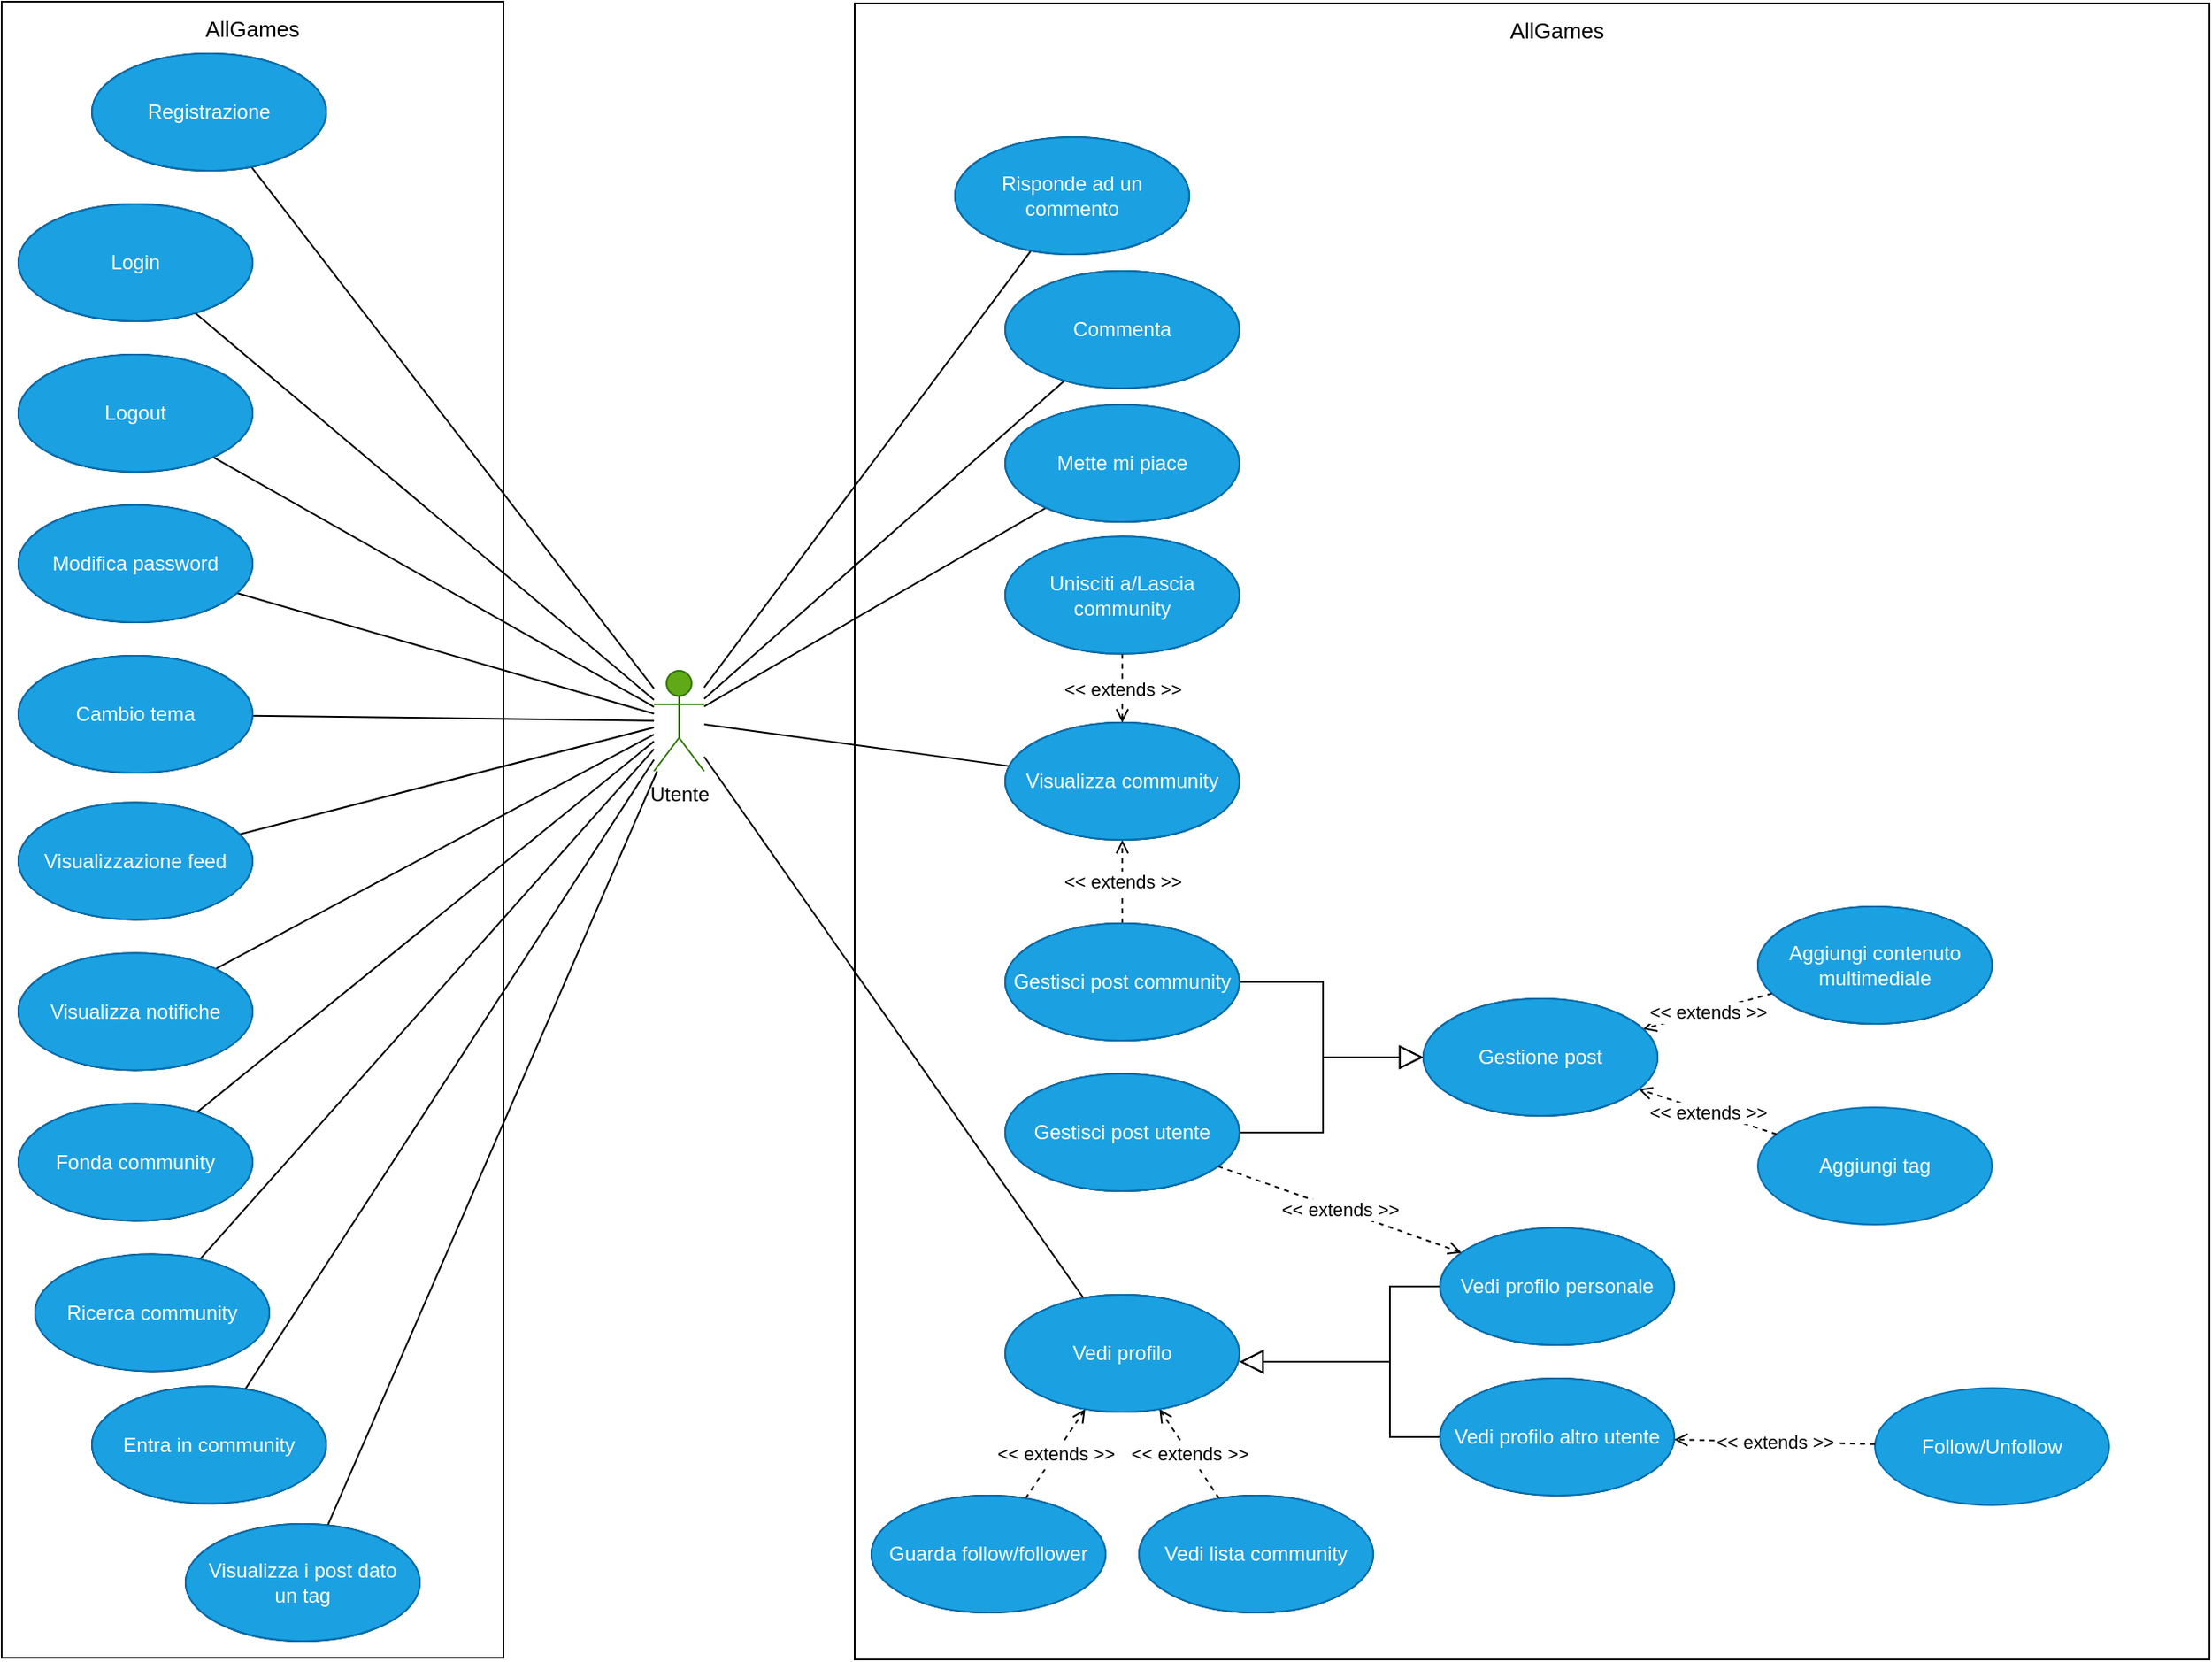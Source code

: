 <mxfile version="20.7.4" type="device"><diagram id="5eZaA4iUOmHmYyym6w9z" name="Pagina-1"><mxGraphModel dx="1022" dy="824" grid="1" gridSize="10" guides="1" tooltips="1" connect="1" arrows="1" fold="1" page="1" pageScale="1" pageWidth="827" pageHeight="1169" math="0" shadow="0"><root><mxCell id="0"/><mxCell id="1" parent="0"/><mxCell id="7ydHQPtH6uBH67tRCcFB-1" value="" style="rounded=0;whiteSpace=wrap;html=1;labelBackgroundColor=default;fontFamily=Helvetica;fontSize=11;fontColor=default;fillColor=none;gradientColor=none;movable=1;resizable=1;rotatable=1;deletable=1;editable=1;connectable=1;" parent="1" vertex="1"><mxGeometry x="290" y="70" width="300" height="990" as="geometry"/></mxCell><mxCell id="7ydHQPtH6uBH67tRCcFB-3" value="" style="rounded=0;whiteSpace=wrap;html=1;labelBackgroundColor=default;fontFamily=Helvetica;fontSize=11;fontColor=default;fillColor=none;gradientColor=none;movable=0;resizable=0;rotatable=0;deletable=0;editable=0;connectable=0;" parent="1" vertex="1"><mxGeometry x="800" y="71" width="810" height="990" as="geometry"/></mxCell><mxCell id="2g1a_ajVaYPxJgt9Xx5d-118" style="edgeStyle=none;rounded=0;orthogonalLoop=1;jettySize=auto;html=1;fontFamily=Helvetica;fontSize=11;fontColor=default;endArrow=none;endFill=0;" parent="1" source="2g1a_ajVaYPxJgt9Xx5d-1" target="2g1a_ajVaYPxJgt9Xx5d-4" edge="1"><mxGeometry relative="1" as="geometry"/></mxCell><mxCell id="2g1a_ajVaYPxJgt9Xx5d-119" style="edgeStyle=none;shape=connector;rounded=0;orthogonalLoop=1;jettySize=auto;html=1;labelBackgroundColor=default;strokeColor=default;fontFamily=Helvetica;fontSize=11;fontColor=default;endArrow=none;endFill=0;" parent="1" source="2g1a_ajVaYPxJgt9Xx5d-1" target="2g1a_ajVaYPxJgt9Xx5d-5" edge="1"><mxGeometry relative="1" as="geometry"/></mxCell><mxCell id="2g1a_ajVaYPxJgt9Xx5d-120" style="edgeStyle=none;shape=connector;rounded=0;orthogonalLoop=1;jettySize=auto;html=1;labelBackgroundColor=default;strokeColor=default;fontFamily=Helvetica;fontSize=11;fontColor=default;endArrow=none;endFill=0;" parent="1" source="2g1a_ajVaYPxJgt9Xx5d-1" target="2g1a_ajVaYPxJgt9Xx5d-88" edge="1"><mxGeometry relative="1" as="geometry"/></mxCell><mxCell id="2g1a_ajVaYPxJgt9Xx5d-121" style="edgeStyle=none;shape=connector;rounded=0;orthogonalLoop=1;jettySize=auto;html=1;labelBackgroundColor=default;strokeColor=default;fontFamily=Helvetica;fontSize=11;fontColor=default;endArrow=none;endFill=0;" parent="1" source="2g1a_ajVaYPxJgt9Xx5d-1" target="2g1a_ajVaYPxJgt9Xx5d-86" edge="1"><mxGeometry relative="1" as="geometry"/></mxCell><mxCell id="2g1a_ajVaYPxJgt9Xx5d-122" style="edgeStyle=none;shape=connector;rounded=0;orthogonalLoop=1;jettySize=auto;html=1;labelBackgroundColor=default;strokeColor=default;fontFamily=Helvetica;fontSize=11;fontColor=default;endArrow=none;endFill=0;" parent="1" source="2g1a_ajVaYPxJgt9Xx5d-1" target="2g1a_ajVaYPxJgt9Xx5d-87" edge="1"><mxGeometry relative="1" as="geometry"/></mxCell><mxCell id="2g1a_ajVaYPxJgt9Xx5d-123" style="edgeStyle=none;shape=connector;rounded=0;orthogonalLoop=1;jettySize=auto;html=1;labelBackgroundColor=default;strokeColor=default;fontFamily=Helvetica;fontSize=11;fontColor=default;endArrow=none;endFill=0;" parent="1" source="2g1a_ajVaYPxJgt9Xx5d-1" target="2g1a_ajVaYPxJgt9Xx5d-6" edge="1"><mxGeometry relative="1" as="geometry"/></mxCell><mxCell id="2g1a_ajVaYPxJgt9Xx5d-124" style="edgeStyle=none;shape=connector;rounded=0;orthogonalLoop=1;jettySize=auto;html=1;labelBackgroundColor=default;strokeColor=default;fontFamily=Helvetica;fontSize=11;fontColor=default;endArrow=none;endFill=0;" parent="1" source="2g1a_ajVaYPxJgt9Xx5d-1" target="2g1a_ajVaYPxJgt9Xx5d-7" edge="1"><mxGeometry relative="1" as="geometry"/></mxCell><mxCell id="2g1a_ajVaYPxJgt9Xx5d-125" style="edgeStyle=none;shape=connector;rounded=0;orthogonalLoop=1;jettySize=auto;html=1;labelBackgroundColor=default;strokeColor=default;fontFamily=Helvetica;fontSize=11;fontColor=default;endArrow=none;endFill=0;" parent="1" source="2g1a_ajVaYPxJgt9Xx5d-1" target="2g1a_ajVaYPxJgt9Xx5d-8" edge="1"><mxGeometry relative="1" as="geometry"/></mxCell><mxCell id="2g1a_ajVaYPxJgt9Xx5d-126" style="edgeStyle=none;shape=connector;rounded=0;orthogonalLoop=1;jettySize=auto;html=1;labelBackgroundColor=default;strokeColor=default;fontFamily=Helvetica;fontSize=11;fontColor=default;endArrow=none;endFill=0;" parent="1" source="2g1a_ajVaYPxJgt9Xx5d-1" target="2g1a_ajVaYPxJgt9Xx5d-9" edge="1"><mxGeometry relative="1" as="geometry"/></mxCell><mxCell id="2g1a_ajVaYPxJgt9Xx5d-127" style="edgeStyle=none;shape=connector;rounded=0;orthogonalLoop=1;jettySize=auto;html=1;labelBackgroundColor=default;strokeColor=default;fontFamily=Helvetica;fontSize=11;fontColor=default;endArrow=none;endFill=0;" parent="1" source="2g1a_ajVaYPxJgt9Xx5d-1" target="2g1a_ajVaYPxJgt9Xx5d-90" edge="1"><mxGeometry relative="1" as="geometry"/></mxCell><mxCell id="2g1a_ajVaYPxJgt9Xx5d-128" style="edgeStyle=none;shape=connector;rounded=0;orthogonalLoop=1;jettySize=auto;html=1;labelBackgroundColor=default;strokeColor=default;fontFamily=Helvetica;fontSize=11;fontColor=default;endArrow=none;endFill=0;" parent="1" source="2g1a_ajVaYPxJgt9Xx5d-1" target="2g1a_ajVaYPxJgt9Xx5d-89" edge="1"><mxGeometry relative="1" as="geometry"/></mxCell><mxCell id="2g1a_ajVaYPxJgt9Xx5d-133" style="edgeStyle=none;shape=connector;rounded=0;orthogonalLoop=1;jettySize=auto;html=1;labelBackgroundColor=default;strokeColor=default;fontFamily=Helvetica;fontSize=11;fontColor=default;endArrow=none;endFill=0;" parent="1" source="2g1a_ajVaYPxJgt9Xx5d-1" target="2g1a_ajVaYPxJgt9Xx5d-101" edge="1"><mxGeometry relative="1" as="geometry"/></mxCell><mxCell id="7ydHQPtH6uBH67tRCcFB-5" style="shape=connector;rounded=0;orthogonalLoop=1;jettySize=auto;html=1;labelBackgroundColor=default;strokeColor=default;fontFamily=Helvetica;fontSize=13;fontColor=default;endArrow=none;endFill=0;endSize=12;" parent="1" source="2g1a_ajVaYPxJgt9Xx5d-1" target="2g1a_ajVaYPxJgt9Xx5d-107" edge="1"><mxGeometry relative="1" as="geometry"/></mxCell><mxCell id="7ydHQPtH6uBH67tRCcFB-6" style="edgeStyle=none;shape=connector;rounded=0;orthogonalLoop=1;jettySize=auto;html=1;labelBackgroundColor=default;strokeColor=default;fontFamily=Helvetica;fontSize=13;fontColor=default;endArrow=none;endFill=0;endSize=12;" parent="1" source="2g1a_ajVaYPxJgt9Xx5d-1" target="2g1a_ajVaYPxJgt9Xx5d-95" edge="1"><mxGeometry relative="1" as="geometry"/></mxCell><mxCell id="7ydHQPtH6uBH67tRCcFB-7" style="edgeStyle=none;shape=connector;rounded=0;orthogonalLoop=1;jettySize=auto;html=1;labelBackgroundColor=default;strokeColor=default;fontFamily=Helvetica;fontSize=13;fontColor=default;endArrow=none;endFill=0;endSize=12;" parent="1" source="2g1a_ajVaYPxJgt9Xx5d-1" target="2g1a_ajVaYPxJgt9Xx5d-96" edge="1"><mxGeometry relative="1" as="geometry"/></mxCell><mxCell id="2g1a_ajVaYPxJgt9Xx5d-1" value="Utente" style="shape=umlActor;verticalLabelPosition=bottom;verticalAlign=top;html=1;fillColor=#60a917;fontColor=#000000;strokeColor=#2D7600;" parent="1" vertex="1"><mxGeometry x="680" y="470" width="30" height="60" as="geometry"/></mxCell><mxCell id="2g1a_ajVaYPxJgt9Xx5d-4" value="Registrazione" style="ellipse;whiteSpace=wrap;html=1;" parent="1" vertex="1"><mxGeometry x="344" y="101" width="140" height="70" as="geometry"/></mxCell><mxCell id="2g1a_ajVaYPxJgt9Xx5d-5" value="Login" style="ellipse;whiteSpace=wrap;html=1;" parent="1" vertex="1"><mxGeometry x="300" y="191" width="140" height="70" as="geometry"/></mxCell><mxCell id="2g1a_ajVaYPxJgt9Xx5d-6" value="Visualizzazione feed" style="ellipse;whiteSpace=wrap;html=1;" parent="1" vertex="1"><mxGeometry x="300" y="548.74" width="140" height="70" as="geometry"/></mxCell><mxCell id="2g1a_ajVaYPxJgt9Xx5d-7" value="Visualizza notifiche" style="ellipse;whiteSpace=wrap;html=1;" parent="1" vertex="1"><mxGeometry x="300" y="638.74" width="140" height="70" as="geometry"/></mxCell><mxCell id="2g1a_ajVaYPxJgt9Xx5d-8" value="Fonda community" style="ellipse;whiteSpace=wrap;html=1;" parent="1" vertex="1"><mxGeometry x="300" y="728.74" width="140" height="70" as="geometry"/></mxCell><mxCell id="2g1a_ajVaYPxJgt9Xx5d-9" value="Ricerca community" style="ellipse;whiteSpace=wrap;html=1;" parent="1" vertex="1"><mxGeometry x="310" y="818.74" width="140" height="70" as="geometry"/></mxCell><mxCell id="2g1a_ajVaYPxJgt9Xx5d-86" value="Modifica password" style="ellipse;whiteSpace=wrap;html=1;" parent="1" vertex="1"><mxGeometry x="300" y="371" width="140" height="70" as="geometry"/></mxCell><mxCell id="2g1a_ajVaYPxJgt9Xx5d-87" value="Cambio tema" style="ellipse;whiteSpace=wrap;html=1;" parent="1" vertex="1"><mxGeometry x="300" y="461" width="140" height="70" as="geometry"/></mxCell><mxCell id="2g1a_ajVaYPxJgt9Xx5d-88" value="Logout" style="ellipse;whiteSpace=wrap;html=1;" parent="1" vertex="1"><mxGeometry x="300" y="281" width="140" height="70" as="geometry"/></mxCell><mxCell id="2g1a_ajVaYPxJgt9Xx5d-89" value="Visualizza i post dato&lt;br&gt;un tag" style="ellipse;whiteSpace=wrap;html=1;" parent="1" vertex="1"><mxGeometry x="400" y="980" width="140" height="70" as="geometry"/></mxCell><mxCell id="2g1a_ajVaYPxJgt9Xx5d-90" value="Entra in community" style="ellipse;whiteSpace=wrap;html=1;" parent="1" vertex="1"><mxGeometry x="344" y="897.74" width="140" height="70" as="geometry"/></mxCell><mxCell id="2g1a_ajVaYPxJgt9Xx5d-91" value="Unisciti a/Lascia community" style="ellipse;whiteSpace=wrap;html=1;" parent="1" vertex="1"><mxGeometry x="890" y="389.81" width="140" height="70" as="geometry"/></mxCell><mxCell id="2g1a_ajVaYPxJgt9Xx5d-132" style="edgeStyle=none;shape=connector;rounded=0;orthogonalLoop=1;jettySize=auto;html=1;labelBackgroundColor=default;strokeColor=default;fontFamily=Helvetica;fontSize=11;fontColor=default;endArrow=none;endFill=0;" parent="1" source="2g1a_ajVaYPxJgt9Xx5d-92" target="2g1a_ajVaYPxJgt9Xx5d-1" edge="1"><mxGeometry relative="1" as="geometry"/></mxCell><mxCell id="2g1a_ajVaYPxJgt9Xx5d-92" value="Visualizza community" style="ellipse;whiteSpace=wrap;html=1;" parent="1" vertex="1"><mxGeometry x="890" y="501.0" width="140" height="70" as="geometry"/></mxCell><mxCell id="2g1a_ajVaYPxJgt9Xx5d-93" value="Gestisci post community" style="ellipse;whiteSpace=wrap;html=1;" parent="1" vertex="1"><mxGeometry x="890" y="621" width="140" height="70" as="geometry"/></mxCell><mxCell id="2g1a_ajVaYPxJgt9Xx5d-95" value="Commenta" style="ellipse;whiteSpace=wrap;html=1;" parent="1" vertex="1"><mxGeometry x="890" y="231" width="140" height="70" as="geometry"/></mxCell><mxCell id="2g1a_ajVaYPxJgt9Xx5d-96" value="Mette mi piace" style="ellipse;whiteSpace=wrap;html=1;" parent="1" vertex="1"><mxGeometry x="890" y="311" width="140" height="70" as="geometry"/></mxCell><mxCell id="2g1a_ajVaYPxJgt9Xx5d-151" style="edgeStyle=orthogonalEdgeStyle;shape=connector;rounded=0;orthogonalLoop=1;jettySize=auto;html=1;labelBackgroundColor=default;strokeColor=default;fontFamily=Helvetica;fontSize=11;fontColor=default;endArrow=block;endFill=0;elbow=vertical;endSize=12;exitX=0;exitY=0.5;exitDx=0;exitDy=0;" parent="1" source="2g1a_ajVaYPxJgt9Xx5d-98" edge="1"><mxGeometry relative="1" as="geometry"><mxPoint x="1030" y="883.03" as="targetPoint"/><Array as="points"><mxPoint x="1120" y="838.03"/><mxPoint x="1120" y="883.03"/></Array></mxGeometry></mxCell><mxCell id="2g1a_ajVaYPxJgt9Xx5d-98" value="Vedi profilo personale" style="ellipse;whiteSpace=wrap;html=1;" parent="1" vertex="1"><mxGeometry x="1150" y="803.03" width="140" height="70" as="geometry"/></mxCell><mxCell id="2g1a_ajVaYPxJgt9Xx5d-99" value="Gestisci post utente" style="ellipse;whiteSpace=wrap;html=1;" parent="1" vertex="1"><mxGeometry x="890" y="711" width="140" height="70" as="geometry"/></mxCell><mxCell id="2g1a_ajVaYPxJgt9Xx5d-100" value="Vedi profilo altro utente" style="ellipse;whiteSpace=wrap;html=1;" parent="1" vertex="1"><mxGeometry x="1150" y="893.03" width="140" height="70" as="geometry"/></mxCell><mxCell id="2g1a_ajVaYPxJgt9Xx5d-101" value="Vedi profilo" style="ellipse;whiteSpace=wrap;html=1;" parent="1" vertex="1"><mxGeometry x="890" y="843.03" width="140" height="70" as="geometry"/></mxCell><mxCell id="2g1a_ajVaYPxJgt9Xx5d-102" value="Guarda follow/follower" style="ellipse;whiteSpace=wrap;html=1;" parent="1" vertex="1"><mxGeometry x="810" y="963.03" width="140" height="70" as="geometry"/></mxCell><mxCell id="2g1a_ajVaYPxJgt9Xx5d-103" value="Vedi lista community" style="ellipse;whiteSpace=wrap;html=1;" parent="1" vertex="1"><mxGeometry x="970" y="963.03" width="140" height="70" as="geometry"/></mxCell><mxCell id="2g1a_ajVaYPxJgt9Xx5d-104" value="Aggiungi contenuto multimediale" style="ellipse;whiteSpace=wrap;html=1;" parent="1" vertex="1"><mxGeometry x="1340" y="611" width="140" height="70" as="geometry"/></mxCell><mxCell id="2g1a_ajVaYPxJgt9Xx5d-105" value="Aggiungi tag" style="ellipse;whiteSpace=wrap;html=1;fillColor=#1ba1e2;strokeColor=#006EAF;fontColor=#ffffff;" parent="1" vertex="1"><mxGeometry x="1340" y="731" width="140" height="70" as="geometry"/></mxCell><mxCell id="2g1a_ajVaYPxJgt9Xx5d-106" value="Follow/Unfollow" style="ellipse;whiteSpace=wrap;html=1;fillColor=#1ba1e2;strokeColor=#006EAF;fontColor=#ffffff;" parent="1" vertex="1"><mxGeometry x="1410" y="898.74" width="140" height="70" as="geometry"/></mxCell><mxCell id="2g1a_ajVaYPxJgt9Xx5d-107" value="Risponde ad un commento" style="ellipse;whiteSpace=wrap;html=1;" parent="1" vertex="1"><mxGeometry x="860" y="151" width="140" height="70" as="geometry"/></mxCell><mxCell id="2g1a_ajVaYPxJgt9Xx5d-134" style="edgeStyle=none;rounded=0;orthogonalLoop=1;jettySize=auto;html=1;dashed=1;fontFamily=Helvetica;fontSize=11;fontColor=default;endArrow=open;endFill=0;" parent="1" source="2g1a_ajVaYPxJgt9Xx5d-102" target="2g1a_ajVaYPxJgt9Xx5d-101" edge="1"><mxGeometry relative="1" as="geometry"><mxPoint x="1200" y="613.03" as="sourcePoint"/><mxPoint x="1200" y="283.03" as="targetPoint"/></mxGeometry></mxCell><mxCell id="2g1a_ajVaYPxJgt9Xx5d-136" value="&amp;lt;&amp;lt; extends &amp;gt;&amp;gt;" style="edgeLabel;html=1;align=center;verticalAlign=middle;resizable=0;points=[];fontSize=11;fontFamily=Helvetica;fontColor=default;" parent="2g1a_ajVaYPxJgt9Xx5d-134" vertex="1" connectable="0"><mxGeometry relative="1" as="geometry"><mxPoint as="offset"/></mxGeometry></mxCell><mxCell id="2g1a_ajVaYPxJgt9Xx5d-137" style="edgeStyle=none;rounded=0;orthogonalLoop=1;jettySize=auto;html=1;dashed=1;fontFamily=Helvetica;fontSize=11;fontColor=default;endArrow=open;endFill=0;" parent="1" source="2g1a_ajVaYPxJgt9Xx5d-103" target="2g1a_ajVaYPxJgt9Xx5d-101" edge="1"><mxGeometry relative="1" as="geometry"><mxPoint x="970" y="813.03" as="sourcePoint"/><mxPoint x="970" y="853.03" as="targetPoint"/></mxGeometry></mxCell><mxCell id="2g1a_ajVaYPxJgt9Xx5d-138" value="&amp;lt;&amp;lt; extends &amp;gt;&amp;gt;" style="edgeLabel;html=1;align=center;verticalAlign=middle;resizable=0;points=[];fontSize=11;fontFamily=Helvetica;fontColor=default;" parent="2g1a_ajVaYPxJgt9Xx5d-137" vertex="1" connectable="0"><mxGeometry relative="1" as="geometry"><mxPoint as="offset"/></mxGeometry></mxCell><mxCell id="2g1a_ajVaYPxJgt9Xx5d-140" style="edgeStyle=none;rounded=0;orthogonalLoop=1;jettySize=auto;html=1;dashed=1;fontFamily=Helvetica;fontSize=11;fontColor=default;endArrow=open;endFill=0;" parent="1" source="2g1a_ajVaYPxJgt9Xx5d-99" target="2g1a_ajVaYPxJgt9Xx5d-98" edge="1"><mxGeometry relative="1" as="geometry"><mxPoint x="929.63" y="811" as="sourcePoint"/><mxPoint x="929.63" y="851" as="targetPoint"/></mxGeometry></mxCell><mxCell id="2g1a_ajVaYPxJgt9Xx5d-141" value="&amp;lt;&amp;lt; extends &amp;gt;&amp;gt;" style="edgeLabel;html=1;align=center;verticalAlign=middle;resizable=0;points=[];fontSize=11;fontFamily=Helvetica;fontColor=default;" parent="2g1a_ajVaYPxJgt9Xx5d-140" vertex="1" connectable="0"><mxGeometry relative="1" as="geometry"><mxPoint as="offset"/></mxGeometry></mxCell><mxCell id="2g1a_ajVaYPxJgt9Xx5d-144" style="edgeStyle=none;rounded=0;orthogonalLoop=1;jettySize=auto;html=1;dashed=1;fontFamily=Helvetica;fontSize=11;fontColor=default;endArrow=open;endFill=0;" parent="1" source="2g1a_ajVaYPxJgt9Xx5d-106" target="2g1a_ajVaYPxJgt9Xx5d-100" edge="1"><mxGeometry relative="1" as="geometry"><mxPoint x="940" y="831" as="sourcePoint"/><mxPoint x="940" y="871" as="targetPoint"/></mxGeometry></mxCell><mxCell id="2g1a_ajVaYPxJgt9Xx5d-145" value="&amp;lt;&amp;lt; extends &amp;gt;&amp;gt;" style="edgeLabel;html=1;align=center;verticalAlign=middle;resizable=0;points=[];fontSize=11;fontFamily=Helvetica;fontColor=default;" parent="2g1a_ajVaYPxJgt9Xx5d-144" vertex="1" connectable="0"><mxGeometry relative="1" as="geometry"><mxPoint as="offset"/></mxGeometry></mxCell><mxCell id="2g1a_ajVaYPxJgt9Xx5d-147" style="edgeStyle=none;rounded=0;orthogonalLoop=1;jettySize=auto;html=1;dashed=1;fontFamily=Helvetica;fontSize=11;fontColor=default;endArrow=open;endFill=0;" parent="1" source="2g1a_ajVaYPxJgt9Xx5d-93" target="2g1a_ajVaYPxJgt9Xx5d-92" edge="1"><mxGeometry relative="1" as="geometry"><mxPoint x="1100" y="641" as="sourcePoint"/><mxPoint x="1080" y="621" as="targetPoint"/></mxGeometry></mxCell><mxCell id="2g1a_ajVaYPxJgt9Xx5d-148" value="&amp;lt;&amp;lt; extends &amp;gt;&amp;gt;" style="edgeLabel;html=1;align=center;verticalAlign=middle;resizable=0;points=[];fontSize=11;fontFamily=Helvetica;fontColor=default;" parent="2g1a_ajVaYPxJgt9Xx5d-147" vertex="1" connectable="0"><mxGeometry relative="1" as="geometry"><mxPoint as="offset"/></mxGeometry></mxCell><mxCell id="2g1a_ajVaYPxJgt9Xx5d-149" style="edgeStyle=none;rounded=0;orthogonalLoop=1;jettySize=auto;html=1;dashed=1;fontFamily=Helvetica;fontSize=11;fontColor=default;endArrow=open;endFill=0;" parent="1" source="2g1a_ajVaYPxJgt9Xx5d-91" target="2g1a_ajVaYPxJgt9Xx5d-92" edge="1"><mxGeometry relative="1" as="geometry"><mxPoint x="896.502" y="634.945" as="sourcePoint"/><mxPoint x="933.479" y="604.669" as="targetPoint"/></mxGeometry></mxCell><mxCell id="2g1a_ajVaYPxJgt9Xx5d-150" value="&amp;lt;&amp;lt; extends &amp;gt;&amp;gt;" style="edgeLabel;html=1;align=center;verticalAlign=middle;resizable=0;points=[];fontSize=11;fontFamily=Helvetica;fontColor=default;" parent="2g1a_ajVaYPxJgt9Xx5d-149" vertex="1" connectable="0"><mxGeometry relative="1" as="geometry"><mxPoint as="offset"/></mxGeometry></mxCell><mxCell id="2g1a_ajVaYPxJgt9Xx5d-152" style="edgeStyle=orthogonalEdgeStyle;shape=connector;rounded=0;orthogonalLoop=1;jettySize=auto;html=1;labelBackgroundColor=default;strokeColor=default;fontFamily=Helvetica;fontSize=11;fontColor=default;endArrow=block;endFill=0;elbow=vertical;endSize=12;exitX=0;exitY=0.5;exitDx=0;exitDy=0;" parent="1" source="2g1a_ajVaYPxJgt9Xx5d-100" edge="1"><mxGeometry relative="1" as="geometry"><mxPoint x="1132.918" y="888.03" as="sourcePoint"/><mxPoint x="1030" y="883.03" as="targetPoint"/><Array as="points"><mxPoint x="1120" y="883.03"/></Array></mxGeometry></mxCell><mxCell id="2g1a_ajVaYPxJgt9Xx5d-153" style="edgeStyle=orthogonalEdgeStyle;shape=connector;rounded=0;orthogonalLoop=1;jettySize=auto;html=1;labelBackgroundColor=default;strokeColor=default;fontFamily=Helvetica;fontSize=11;fontColor=default;endArrow=block;endFill=0;elbow=vertical;endSize=12;exitX=1;exitY=0.5;exitDx=0;exitDy=0;entryX=0;entryY=0.5;entryDx=0;entryDy=0;" parent="1" source="2g1a_ajVaYPxJgt9Xx5d-99" target="2g1a_ajVaYPxJgt9Xx5d-94" edge="1"><mxGeometry relative="1" as="geometry"><mxPoint x="900.0" y="876" as="sourcePoint"/><mxPoint x="780" y="921" as="targetPoint"/></mxGeometry></mxCell><mxCell id="2g1a_ajVaYPxJgt9Xx5d-94" value="Gestione post" style="ellipse;whiteSpace=wrap;html=1;" parent="1" vertex="1"><mxGeometry x="1140" y="666" width="140" height="70" as="geometry"/></mxCell><mxCell id="2g1a_ajVaYPxJgt9Xx5d-156" style="edgeStyle=orthogonalEdgeStyle;shape=connector;rounded=0;orthogonalLoop=1;jettySize=auto;html=1;labelBackgroundColor=default;strokeColor=default;fontFamily=Helvetica;fontSize=11;fontColor=default;endArrow=block;endFill=0;elbow=vertical;endSize=12;exitX=1;exitY=0.5;exitDx=0;exitDy=0;entryX=0;entryY=0.5;entryDx=0;entryDy=0;" parent="1" source="2g1a_ajVaYPxJgt9Xx5d-93" target="2g1a_ajVaYPxJgt9Xx5d-94" edge="1"><mxGeometry relative="1" as="geometry"><mxPoint x="1040.0" y="756" as="sourcePoint"/><mxPoint x="1150.0" y="756" as="targetPoint"/></mxGeometry></mxCell><mxCell id="2g1a_ajVaYPxJgt9Xx5d-157" style="edgeStyle=none;rounded=0;orthogonalLoop=1;jettySize=auto;html=1;dashed=1;fontFamily=Helvetica;fontSize=11;fontColor=default;endArrow=open;endFill=0;" parent="1" source="2g1a_ajVaYPxJgt9Xx5d-105" target="2g1a_ajVaYPxJgt9Xx5d-94" edge="1"><mxGeometry relative="1" as="geometry"><mxPoint x="1250.0" y="966" as="sourcePoint"/><mxPoint x="1040" y="966" as="targetPoint"/></mxGeometry></mxCell><mxCell id="2g1a_ajVaYPxJgt9Xx5d-158" value="&amp;lt;&amp;lt; extends &amp;gt;&amp;gt;" style="edgeLabel;html=1;align=center;verticalAlign=middle;resizable=0;points=[];fontSize=11;fontFamily=Helvetica;fontColor=default;" parent="2g1a_ajVaYPxJgt9Xx5d-157" vertex="1" connectable="0"><mxGeometry relative="1" as="geometry"><mxPoint as="offset"/></mxGeometry></mxCell><mxCell id="2g1a_ajVaYPxJgt9Xx5d-159" style="edgeStyle=none;rounded=0;orthogonalLoop=1;jettySize=auto;html=1;dashed=1;fontFamily=Helvetica;fontSize=11;fontColor=default;endArrow=open;endFill=0;" parent="1" source="2g1a_ajVaYPxJgt9Xx5d-104" target="2g1a_ajVaYPxJgt9Xx5d-94" edge="1"><mxGeometry relative="1" as="geometry"><mxPoint x="1359.241" y="807.545" as="sourcePoint"/><mxPoint x="1261.042" y="739.353" as="targetPoint"/></mxGeometry></mxCell><mxCell id="2g1a_ajVaYPxJgt9Xx5d-160" value="&amp;lt;&amp;lt; extends &amp;gt;&amp;gt;" style="edgeLabel;html=1;align=center;verticalAlign=middle;resizable=0;points=[];fontSize=11;fontFamily=Helvetica;fontColor=default;" parent="2g1a_ajVaYPxJgt9Xx5d-159" vertex="1" connectable="0"><mxGeometry relative="1" as="geometry"><mxPoint as="offset"/></mxGeometry></mxCell><mxCell id="7ydHQPtH6uBH67tRCcFB-2" value="AllGames" style="text;html=1;strokeColor=none;fillColor=none;align=center;verticalAlign=middle;whiteSpace=wrap;rounded=0;labelBackgroundColor=default;fontFamily=Helvetica;fontSize=13;fontColor=default;" parent="1" vertex="1"><mxGeometry x="410" y="71" width="60" height="30" as="geometry"/></mxCell><mxCell id="7ydHQPtH6uBH67tRCcFB-4" value="AllGames" style="text;html=1;strokeColor=none;fillColor=none;align=center;verticalAlign=middle;whiteSpace=wrap;rounded=0;labelBackgroundColor=default;fontFamily=Helvetica;fontSize=13;fontColor=default;" parent="1" vertex="1"><mxGeometry x="1190" y="72" width="60" height="30" as="geometry"/></mxCell><mxCell id="7ydHQPtH6uBH67tRCcFB-8" value="Registrazione" style="ellipse;whiteSpace=wrap;html=1;fillColor=#1ba1e2;strokeColor=#006EAF;fontColor=#ffffff;" parent="1" vertex="1"><mxGeometry x="344" y="101" width="140" height="70" as="geometry"/></mxCell><mxCell id="7ydHQPtH6uBH67tRCcFB-9" value="Login" style="ellipse;whiteSpace=wrap;html=1;fillColor=#1ba1e2;strokeColor=#006EAF;fontColor=#ffffff;" parent="1" vertex="1"><mxGeometry x="300" y="191" width="140" height="70" as="geometry"/></mxCell><mxCell id="7ydHQPtH6uBH67tRCcFB-10" value="Logout" style="ellipse;whiteSpace=wrap;html=1;fillColor=#1ba1e2;strokeColor=#006EAF;fontColor=#ffffff;" parent="1" vertex="1"><mxGeometry x="300" y="281" width="140" height="70" as="geometry"/></mxCell><mxCell id="7ydHQPtH6uBH67tRCcFB-11" value="Modifica password" style="ellipse;whiteSpace=wrap;html=1;fillColor=#1ba1e2;strokeColor=#006EAF;fontColor=#ffffff;" parent="1" vertex="1"><mxGeometry x="300" y="371" width="140" height="70" as="geometry"/></mxCell><mxCell id="7ydHQPtH6uBH67tRCcFB-12" value="Cambio tema" style="ellipse;whiteSpace=wrap;html=1;fillColor=#1ba1e2;strokeColor=#006EAF;fontColor=#ffffff;" parent="1" vertex="1"><mxGeometry x="300" y="461" width="140" height="70" as="geometry"/></mxCell><mxCell id="7ydHQPtH6uBH67tRCcFB-13" value="Visualizzazione feed" style="ellipse;whiteSpace=wrap;html=1;fillColor=#1ba1e2;strokeColor=#006EAF;fontColor=#ffffff;" parent="1" vertex="1"><mxGeometry x="300" y="548.74" width="140" height="70" as="geometry"/></mxCell><mxCell id="7ydHQPtH6uBH67tRCcFB-14" value="Visualizza notifiche" style="ellipse;whiteSpace=wrap;html=1;fillColor=#1ba1e2;strokeColor=#006EAF;fontColor=#ffffff;" parent="1" vertex="1"><mxGeometry x="300" y="638.74" width="140" height="70" as="geometry"/></mxCell><mxCell id="7ydHQPtH6uBH67tRCcFB-15" value="Fonda community" style="ellipse;whiteSpace=wrap;html=1;fillColor=#1ba1e2;strokeColor=#006EAF;fontColor=#ffffff;" parent="1" vertex="1"><mxGeometry x="300" y="728.74" width="140" height="70" as="geometry"/></mxCell><mxCell id="7ydHQPtH6uBH67tRCcFB-16" value="Ricerca community" style="ellipse;whiteSpace=wrap;html=1;fillColor=#1ba1e2;strokeColor=#006EAF;fontColor=#ffffff;" parent="1" vertex="1"><mxGeometry x="310" y="818.74" width="140" height="70" as="geometry"/></mxCell><mxCell id="7ydHQPtH6uBH67tRCcFB-17" value="Entra in community" style="ellipse;whiteSpace=wrap;html=1;fillColor=#1ba1e2;strokeColor=#006EAF;fontColor=#ffffff;" parent="1" vertex="1"><mxGeometry x="344" y="897.74" width="140" height="70" as="geometry"/></mxCell><mxCell id="7ydHQPtH6uBH67tRCcFB-18" value="Visualizza i post dato&lt;br&gt;un tag" style="ellipse;whiteSpace=wrap;html=1;fillColor=#1ba1e2;strokeColor=#006EAF;fontColor=#ffffff;" parent="1" vertex="1"><mxGeometry x="400" y="980" width="140" height="70" as="geometry"/></mxCell><mxCell id="7ydHQPtH6uBH67tRCcFB-19" value="Guarda follow/follower" style="ellipse;whiteSpace=wrap;html=1;fillColor=#1ba1e2;strokeColor=#006EAF;fontColor=#ffffff;" parent="1" vertex="1"><mxGeometry x="810" y="963.03" width="140" height="70" as="geometry"/></mxCell><mxCell id="7ydHQPtH6uBH67tRCcFB-20" value="Vedi profilo" style="ellipse;whiteSpace=wrap;html=1;fillColor=#1ba1e2;strokeColor=#006EAF;fontColor=#ffffff;" parent="1" vertex="1"><mxGeometry x="890" y="843.03" width="140" height="70" as="geometry"/></mxCell><mxCell id="7ydHQPtH6uBH67tRCcFB-21" value="Vedi lista community" style="ellipse;whiteSpace=wrap;html=1;fillColor=#1ba1e2;strokeColor=#006EAF;fontColor=#ffffff;" parent="1" vertex="1"><mxGeometry x="970" y="963.03" width="140" height="70" as="geometry"/></mxCell><mxCell id="7ydHQPtH6uBH67tRCcFB-22" value="Vedi profilo personale" style="ellipse;whiteSpace=wrap;html=1;fillColor=#1ba1e2;strokeColor=#006EAF;fontColor=#ffffff;" parent="1" vertex="1"><mxGeometry x="1150" y="803.03" width="140" height="70" as="geometry"/></mxCell><mxCell id="7ydHQPtH6uBH67tRCcFB-23" value="Vedi profilo altro utente" style="ellipse;whiteSpace=wrap;html=1;fillColor=#1ba1e2;strokeColor=#006EAF;fontColor=#ffffff;" parent="1" vertex="1"><mxGeometry x="1150" y="893.03" width="140" height="70" as="geometry"/></mxCell><mxCell id="7ydHQPtH6uBH67tRCcFB-24" value="Gestisci post utente" style="ellipse;whiteSpace=wrap;html=1;fillColor=#1ba1e2;strokeColor=#006EAF;fontColor=#ffffff;" parent="1" vertex="1"><mxGeometry x="890" y="711" width="140" height="70" as="geometry"/></mxCell><mxCell id="7ydHQPtH6uBH67tRCcFB-25" value="Gestisci post community" style="ellipse;whiteSpace=wrap;html=1;fillColor=#1ba1e2;strokeColor=#006EAF;fontColor=#ffffff;" parent="1" vertex="1"><mxGeometry x="890" y="621" width="140" height="70" as="geometry"/></mxCell><mxCell id="7ydHQPtH6uBH67tRCcFB-26" value="Visualizza community" style="ellipse;whiteSpace=wrap;html=1;fillColor=#1ba1e2;strokeColor=#006EAF;fontColor=#ffffff;" parent="1" vertex="1"><mxGeometry x="890" y="501.0" width="140" height="70" as="geometry"/></mxCell><mxCell id="7ydHQPtH6uBH67tRCcFB-27" value="Unisciti a/Lascia community" style="ellipse;whiteSpace=wrap;html=1;fillColor=#1ba1e2;strokeColor=#006EAF;fontColor=#ffffff;" parent="1" vertex="1"><mxGeometry x="890" y="389.81" width="140" height="70" as="geometry"/></mxCell><mxCell id="7ydHQPtH6uBH67tRCcFB-28" value="Mette mi piace" style="ellipse;whiteSpace=wrap;html=1;fillColor=#1ba1e2;strokeColor=#006EAF;fontColor=#ffffff;" parent="1" vertex="1"><mxGeometry x="890" y="311" width="140" height="70" as="geometry"/></mxCell><mxCell id="7ydHQPtH6uBH67tRCcFB-29" value="Commenta" style="ellipse;whiteSpace=wrap;html=1;fillColor=#1ba1e2;strokeColor=#006EAF;fontColor=#ffffff;" parent="1" vertex="1"><mxGeometry x="890" y="231" width="140" height="70" as="geometry"/></mxCell><mxCell id="7ydHQPtH6uBH67tRCcFB-30" value="Risponde ad un commento" style="ellipse;whiteSpace=wrap;html=1;fillColor=#1ba1e2;strokeColor=#006EAF;fontColor=#ffffff;" parent="1" vertex="1"><mxGeometry x="860" y="151" width="140" height="70" as="geometry"/></mxCell><mxCell id="7ydHQPtH6uBH67tRCcFB-32" value="Gestione post" style="ellipse;whiteSpace=wrap;html=1;fillColor=#1ba1e2;strokeColor=#006EAF;fontColor=#ffffff;" parent="1" vertex="1"><mxGeometry x="1140" y="666" width="140" height="70" as="geometry"/></mxCell><mxCell id="7ydHQPtH6uBH67tRCcFB-33" value="Aggiungi contenuto multimediale" style="ellipse;whiteSpace=wrap;html=1;fillColor=#1ba1e2;strokeColor=#006EAF;fontColor=#ffffff;" parent="1" vertex="1"><mxGeometry x="1340" y="611" width="140" height="70" as="geometry"/></mxCell></root></mxGraphModel></diagram></mxfile>